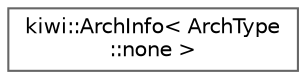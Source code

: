 digraph "Graphical Class Hierarchy"
{
 // LATEX_PDF_SIZE
  bgcolor="transparent";
  edge [fontname=Helvetica,fontsize=10,labelfontname=Helvetica,labelfontsize=10];
  node [fontname=Helvetica,fontsize=10,shape=box,height=0.2,width=0.4];
  rankdir="LR";
  Node0 [id="Node000000",label="kiwi::ArchInfo\< ArchType\l::none \>",height=0.2,width=0.4,color="grey40", fillcolor="white", style="filled",URL="$structkiwi_1_1ArchInfo_3_01ArchType_1_1none_01_4.html",tooltip=" "];
}
